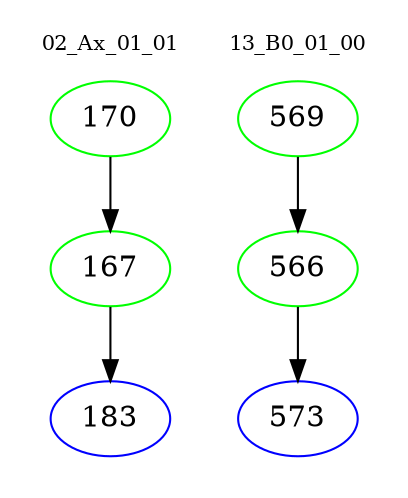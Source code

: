 digraph{
subgraph cluster_0 {
color = white
label = "02_Ax_01_01";
fontsize=10;
T0_170 [label="170", color="green"]
T0_170 -> T0_167 [color="black"]
T0_167 [label="167", color="green"]
T0_167 -> T0_183 [color="black"]
T0_183 [label="183", color="blue"]
}
subgraph cluster_1 {
color = white
label = "13_B0_01_00";
fontsize=10;
T1_569 [label="569", color="green"]
T1_569 -> T1_566 [color="black"]
T1_566 [label="566", color="green"]
T1_566 -> T1_573 [color="black"]
T1_573 [label="573", color="blue"]
}
}
